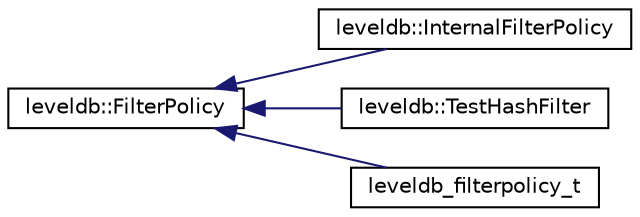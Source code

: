 digraph "Graphical Class Hierarchy"
{
  edge [fontname="Helvetica",fontsize="10",labelfontname="Helvetica",labelfontsize="10"];
  node [fontname="Helvetica",fontsize="10",shape=record];
  rankdir="LR";
  Node1 [label="leveldb::FilterPolicy",height=0.2,width=0.4,color="black", fillcolor="white", style="filled",URL="$classleveldb_1_1_filter_policy.html"];
  Node1 -> Node2 [dir="back",color="midnightblue",fontsize="10",style="solid",fontname="Helvetica"];
  Node2 [label="leveldb::InternalFilterPolicy",height=0.2,width=0.4,color="black", fillcolor="white", style="filled",URL="$classleveldb_1_1_internal_filter_policy.html"];
  Node1 -> Node3 [dir="back",color="midnightblue",fontsize="10",style="solid",fontname="Helvetica"];
  Node3 [label="leveldb::TestHashFilter",height=0.2,width=0.4,color="black", fillcolor="white", style="filled",URL="$classleveldb_1_1_test_hash_filter.html"];
  Node1 -> Node4 [dir="back",color="midnightblue",fontsize="10",style="solid",fontname="Helvetica"];
  Node4 [label="leveldb_filterpolicy_t",height=0.2,width=0.4,color="black", fillcolor="white", style="filled",URL="$structleveldb__filterpolicy__t.html"];
}
